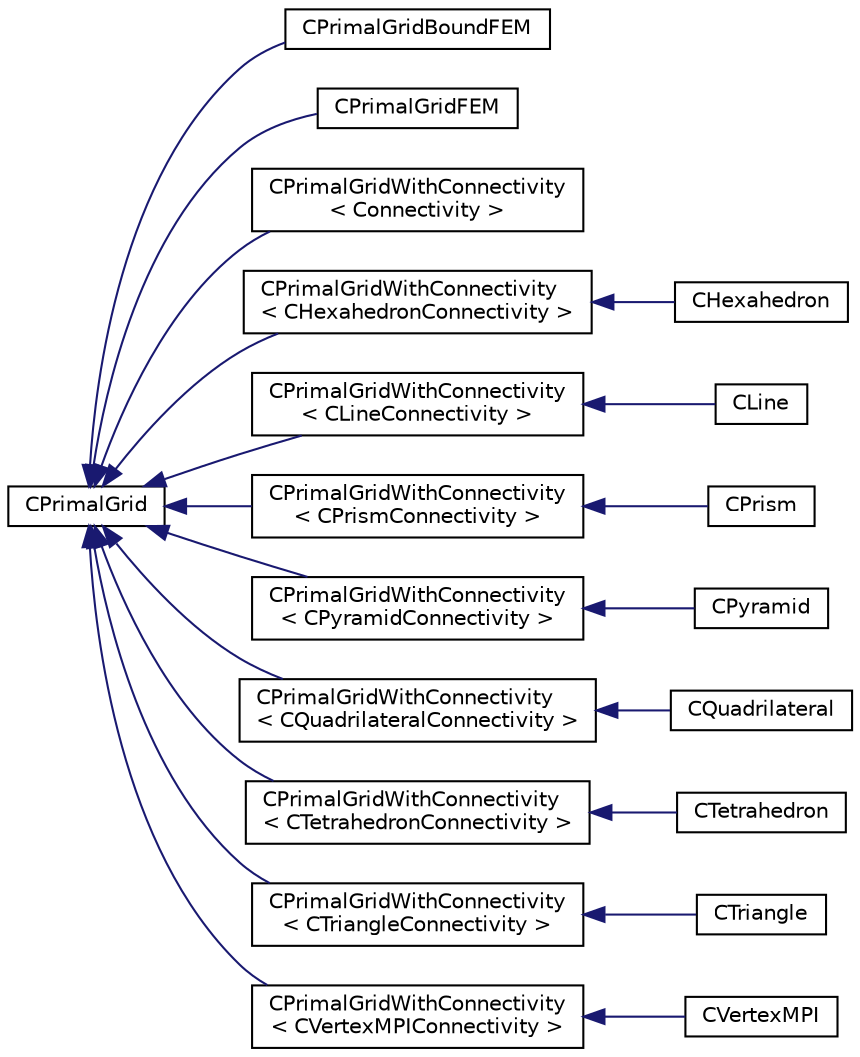 digraph "Graphical Class Hierarchy"
{
 // LATEX_PDF_SIZE
  edge [fontname="Helvetica",fontsize="10",labelfontname="Helvetica",labelfontsize="10"];
  node [fontname="Helvetica",fontsize="10",shape=record];
  rankdir="LR";
  Node0 [label="CPrimalGrid",height=0.2,width=0.4,color="black", fillcolor="white", style="filled",URL="$classCPrimalGrid.html",tooltip="Class to define the numerical primal grid."];
  Node0 -> Node1 [dir="back",color="midnightblue",fontsize="10",style="solid",fontname="Helvetica"];
  Node1 [label="CPrimalGridBoundFEM",height=0.2,width=0.4,color="black", fillcolor="white", style="filled",URL="$classCPrimalGridBoundFEM.html",tooltip="Class to define primal grid boundary element for the FEM solver."];
  Node0 -> Node2 [dir="back",color="midnightblue",fontsize="10",style="solid",fontname="Helvetica"];
  Node2 [label="CPrimalGridFEM",height=0.2,width=0.4,color="black", fillcolor="white", style="filled",URL="$classCPrimalGridFEM.html",tooltip="Class to define primal grid element for the FEM solver."];
  Node0 -> Node3 [dir="back",color="midnightblue",fontsize="10",style="solid",fontname="Helvetica"];
  Node3 [label="CPrimalGridWithConnectivity\l\< Connectivity \>",height=0.2,width=0.4,color="black", fillcolor="white", style="filled",URL="$classCPrimalGridWithConnectivity.html",tooltip="Override the connectivity getters of CPrimalGrid."];
  Node0 -> Node4 [dir="back",color="midnightblue",fontsize="10",style="solid",fontname="Helvetica"];
  Node4 [label="CPrimalGridWithConnectivity\l\< CHexahedronConnectivity \>",height=0.2,width=0.4,color="black", fillcolor="white", style="filled",URL="$classCPrimalGridWithConnectivity.html",tooltip=" "];
  Node4 -> Node5 [dir="back",color="midnightblue",fontsize="10",style="solid",fontname="Helvetica"];
  Node5 [label="CHexahedron",height=0.2,width=0.4,color="black", fillcolor="white", style="filled",URL="$classCHexahedron.html",tooltip="Class for hexahedron element definition."];
  Node0 -> Node6 [dir="back",color="midnightblue",fontsize="10",style="solid",fontname="Helvetica"];
  Node6 [label="CPrimalGridWithConnectivity\l\< CLineConnectivity \>",height=0.2,width=0.4,color="black", fillcolor="white", style="filled",URL="$classCPrimalGridWithConnectivity.html",tooltip=" "];
  Node6 -> Node7 [dir="back",color="midnightblue",fontsize="10",style="solid",fontname="Helvetica"];
  Node7 [label="CLine",height=0.2,width=0.4,color="black", fillcolor="white", style="filled",URL="$classCLine.html",tooltip="Class for line element definition."];
  Node0 -> Node8 [dir="back",color="midnightblue",fontsize="10",style="solid",fontname="Helvetica"];
  Node8 [label="CPrimalGridWithConnectivity\l\< CPrismConnectivity \>",height=0.2,width=0.4,color="black", fillcolor="white", style="filled",URL="$classCPrimalGridWithConnectivity.html",tooltip=" "];
  Node8 -> Node9 [dir="back",color="midnightblue",fontsize="10",style="solid",fontname="Helvetica"];
  Node9 [label="CPrism",height=0.2,width=0.4,color="black", fillcolor="white", style="filled",URL="$classCPrism.html",tooltip="Class for prism element definition."];
  Node0 -> Node10 [dir="back",color="midnightblue",fontsize="10",style="solid",fontname="Helvetica"];
  Node10 [label="CPrimalGridWithConnectivity\l\< CPyramidConnectivity \>",height=0.2,width=0.4,color="black", fillcolor="white", style="filled",URL="$classCPrimalGridWithConnectivity.html",tooltip=" "];
  Node10 -> Node11 [dir="back",color="midnightblue",fontsize="10",style="solid",fontname="Helvetica"];
  Node11 [label="CPyramid",height=0.2,width=0.4,color="black", fillcolor="white", style="filled",URL="$classCPyramid.html",tooltip="Class for pyramid element definition."];
  Node0 -> Node12 [dir="back",color="midnightblue",fontsize="10",style="solid",fontname="Helvetica"];
  Node12 [label="CPrimalGridWithConnectivity\l\< CQuadrilateralConnectivity \>",height=0.2,width=0.4,color="black", fillcolor="white", style="filled",URL="$classCPrimalGridWithConnectivity.html",tooltip=" "];
  Node12 -> Node13 [dir="back",color="midnightblue",fontsize="10",style="solid",fontname="Helvetica"];
  Node13 [label="CQuadrilateral",height=0.2,width=0.4,color="black", fillcolor="white", style="filled",URL="$classCQuadrilateral.html",tooltip="Class for quadrilateral element definition."];
  Node0 -> Node14 [dir="back",color="midnightblue",fontsize="10",style="solid",fontname="Helvetica"];
  Node14 [label="CPrimalGridWithConnectivity\l\< CTetrahedronConnectivity \>",height=0.2,width=0.4,color="black", fillcolor="white", style="filled",URL="$classCPrimalGridWithConnectivity.html",tooltip=" "];
  Node14 -> Node15 [dir="back",color="midnightblue",fontsize="10",style="solid",fontname="Helvetica"];
  Node15 [label="CTetrahedron",height=0.2,width=0.4,color="black", fillcolor="white", style="filled",URL="$classCTetrahedron.html",tooltip="Class for tetrahedron element definition."];
  Node0 -> Node16 [dir="back",color="midnightblue",fontsize="10",style="solid",fontname="Helvetica"];
  Node16 [label="CPrimalGridWithConnectivity\l\< CTriangleConnectivity \>",height=0.2,width=0.4,color="black", fillcolor="white", style="filled",URL="$classCPrimalGridWithConnectivity.html",tooltip=" "];
  Node16 -> Node17 [dir="back",color="midnightblue",fontsize="10",style="solid",fontname="Helvetica"];
  Node17 [label="CTriangle",height=0.2,width=0.4,color="black", fillcolor="white", style="filled",URL="$classCTriangle.html",tooltip="Class for triangle element definition."];
  Node0 -> Node18 [dir="back",color="midnightblue",fontsize="10",style="solid",fontname="Helvetica"];
  Node18 [label="CPrimalGridWithConnectivity\l\< CVertexMPIConnectivity \>",height=0.2,width=0.4,color="black", fillcolor="white", style="filled",URL="$classCPrimalGridWithConnectivity.html",tooltip=" "];
  Node18 -> Node19 [dir="back",color="midnightblue",fontsize="10",style="solid",fontname="Helvetica"];
  Node19 [label="CVertexMPI",height=0.2,width=0.4,color="black", fillcolor="white", style="filled",URL="$classCVertexMPI.html",tooltip="Class for vertex element definition. This kind of element is used in the parallelization stuff."];
}
